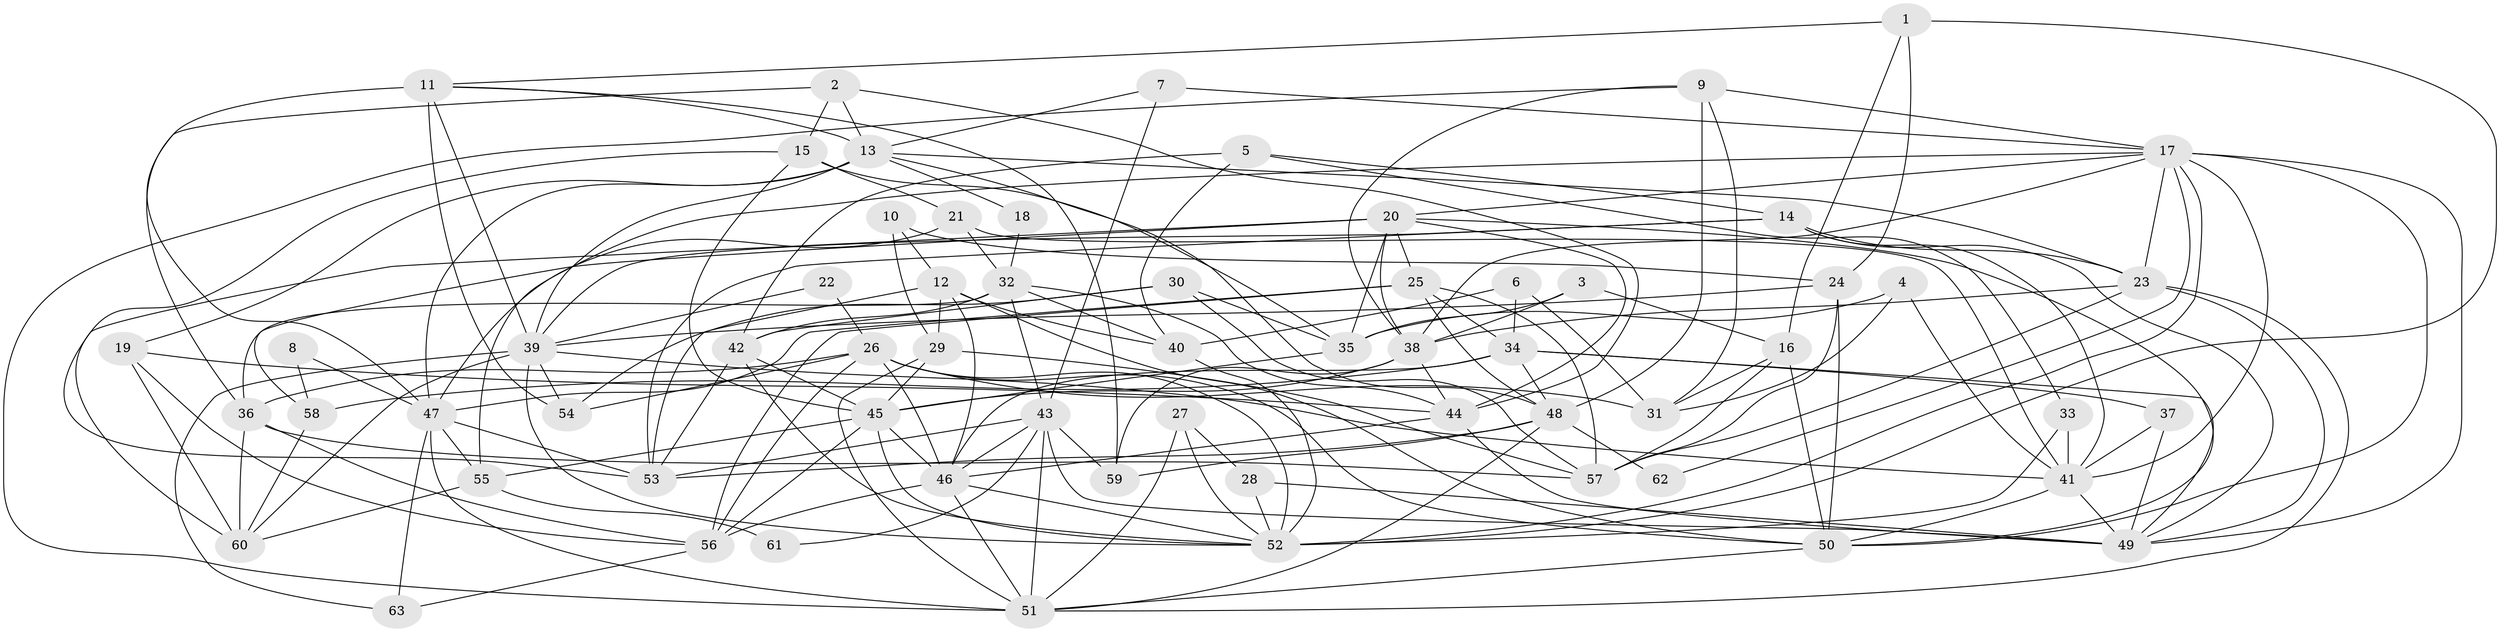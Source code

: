 // original degree distribution, {2: 0.15873015873015872, 6: 0.09523809523809523, 3: 0.23809523809523808, 4: 0.30158730158730157, 5: 0.1349206349206349, 8: 0.015873015873015872, 7: 0.05555555555555555}
// Generated by graph-tools (version 1.1) at 2025/26/03/09/25 03:26:17]
// undirected, 63 vertices, 178 edges
graph export_dot {
graph [start="1"]
  node [color=gray90,style=filled];
  1;
  2;
  3;
  4;
  5;
  6;
  7;
  8;
  9;
  10;
  11;
  12;
  13;
  14;
  15;
  16;
  17;
  18;
  19;
  20;
  21;
  22;
  23;
  24;
  25;
  26;
  27;
  28;
  29;
  30;
  31;
  32;
  33;
  34;
  35;
  36;
  37;
  38;
  39;
  40;
  41;
  42;
  43;
  44;
  45;
  46;
  47;
  48;
  49;
  50;
  51;
  52;
  53;
  54;
  55;
  56;
  57;
  58;
  59;
  60;
  61;
  62;
  63;
  1 -- 11 [weight=1.0];
  1 -- 16 [weight=1.0];
  1 -- 24 [weight=1.0];
  1 -- 52 [weight=1.0];
  2 -- 13 [weight=1.0];
  2 -- 15 [weight=1.0];
  2 -- 36 [weight=1.0];
  2 -- 44 [weight=1.0];
  3 -- 16 [weight=1.0];
  3 -- 35 [weight=1.0];
  3 -- 38 [weight=1.0];
  4 -- 31 [weight=1.0];
  4 -- 35 [weight=1.0];
  4 -- 41 [weight=1.0];
  5 -- 14 [weight=2.0];
  5 -- 33 [weight=1.0];
  5 -- 40 [weight=1.0];
  5 -- 42 [weight=1.0];
  6 -- 31 [weight=1.0];
  6 -- 34 [weight=1.0];
  6 -- 40 [weight=1.0];
  7 -- 13 [weight=1.0];
  7 -- 17 [weight=1.0];
  7 -- 43 [weight=1.0];
  8 -- 47 [weight=1.0];
  8 -- 58 [weight=1.0];
  9 -- 17 [weight=1.0];
  9 -- 31 [weight=1.0];
  9 -- 38 [weight=1.0];
  9 -- 48 [weight=1.0];
  9 -- 51 [weight=1.0];
  10 -- 12 [weight=1.0];
  10 -- 24 [weight=1.0];
  10 -- 29 [weight=1.0];
  11 -- 13 [weight=1.0];
  11 -- 39 [weight=1.0];
  11 -- 47 [weight=1.0];
  11 -- 54 [weight=1.0];
  11 -- 59 [weight=1.0];
  12 -- 29 [weight=1.0];
  12 -- 40 [weight=1.0];
  12 -- 46 [weight=1.0];
  12 -- 50 [weight=1.0];
  12 -- 53 [weight=1.0];
  13 -- 18 [weight=1.0];
  13 -- 19 [weight=1.0];
  13 -- 23 [weight=1.0];
  13 -- 39 [weight=1.0];
  13 -- 47 [weight=1.0];
  13 -- 48 [weight=1.0];
  14 -- 23 [weight=1.0];
  14 -- 39 [weight=1.0];
  14 -- 41 [weight=1.0];
  14 -- 49 [weight=1.0];
  14 -- 53 [weight=1.0];
  15 -- 21 [weight=1.0];
  15 -- 35 [weight=1.0];
  15 -- 45 [weight=1.0];
  15 -- 53 [weight=1.0];
  16 -- 31 [weight=1.0];
  16 -- 50 [weight=1.0];
  16 -- 57 [weight=1.0];
  17 -- 20 [weight=1.0];
  17 -- 23 [weight=1.0];
  17 -- 38 [weight=1.0];
  17 -- 41 [weight=1.0];
  17 -- 49 [weight=1.0];
  17 -- 50 [weight=1.0];
  17 -- 52 [weight=2.0];
  17 -- 55 [weight=1.0];
  17 -- 62 [weight=1.0];
  18 -- 32 [weight=1.0];
  19 -- 44 [weight=1.0];
  19 -- 56 [weight=1.0];
  19 -- 60 [weight=1.0];
  20 -- 25 [weight=1.0];
  20 -- 35 [weight=1.0];
  20 -- 38 [weight=1.0];
  20 -- 44 [weight=1.0];
  20 -- 50 [weight=1.0];
  20 -- 58 [weight=1.0];
  20 -- 60 [weight=1.0];
  21 -- 32 [weight=1.0];
  21 -- 41 [weight=1.0];
  21 -- 47 [weight=1.0];
  22 -- 26 [weight=1.0];
  22 -- 39 [weight=1.0];
  23 -- 38 [weight=1.0];
  23 -- 49 [weight=1.0];
  23 -- 51 [weight=1.0];
  23 -- 57 [weight=1.0];
  24 -- 39 [weight=1.0];
  24 -- 50 [weight=1.0];
  24 -- 57 [weight=1.0];
  25 -- 34 [weight=1.0];
  25 -- 47 [weight=1.0];
  25 -- 48 [weight=1.0];
  25 -- 56 [weight=1.0];
  25 -- 57 [weight=1.0];
  26 -- 31 [weight=1.0];
  26 -- 36 [weight=1.0];
  26 -- 46 [weight=2.0];
  26 -- 50 [weight=1.0];
  26 -- 52 [weight=1.0];
  26 -- 54 [weight=1.0];
  26 -- 56 [weight=1.0];
  27 -- 28 [weight=1.0];
  27 -- 51 [weight=1.0];
  27 -- 52 [weight=1.0];
  28 -- 49 [weight=2.0];
  28 -- 52 [weight=2.0];
  29 -- 45 [weight=1.0];
  29 -- 51 [weight=1.0];
  29 -- 57 [weight=1.0];
  30 -- 35 [weight=1.0];
  30 -- 42 [weight=1.0];
  30 -- 54 [weight=1.0];
  30 -- 57 [weight=1.0];
  32 -- 36 [weight=1.0];
  32 -- 40 [weight=1.0];
  32 -- 42 [weight=1.0];
  32 -- 43 [weight=1.0];
  32 -- 44 [weight=1.0];
  33 -- 41 [weight=1.0];
  33 -- 52 [weight=2.0];
  34 -- 37 [weight=1.0];
  34 -- 46 [weight=1.0];
  34 -- 48 [weight=1.0];
  34 -- 49 [weight=1.0];
  34 -- 58 [weight=1.0];
  35 -- 45 [weight=1.0];
  36 -- 56 [weight=1.0];
  36 -- 57 [weight=1.0];
  36 -- 60 [weight=1.0];
  37 -- 41 [weight=1.0];
  37 -- 49 [weight=1.0];
  38 -- 44 [weight=1.0];
  38 -- 45 [weight=1.0];
  38 -- 59 [weight=1.0];
  39 -- 41 [weight=1.0];
  39 -- 52 [weight=1.0];
  39 -- 54 [weight=1.0];
  39 -- 60 [weight=1.0];
  39 -- 63 [weight=1.0];
  40 -- 52 [weight=1.0];
  41 -- 49 [weight=1.0];
  41 -- 50 [weight=1.0];
  42 -- 45 [weight=1.0];
  42 -- 52 [weight=1.0];
  42 -- 53 [weight=1.0];
  43 -- 46 [weight=1.0];
  43 -- 49 [weight=1.0];
  43 -- 51 [weight=1.0];
  43 -- 53 [weight=1.0];
  43 -- 59 [weight=1.0];
  43 -- 61 [weight=1.0];
  44 -- 46 [weight=1.0];
  44 -- 49 [weight=1.0];
  45 -- 46 [weight=2.0];
  45 -- 52 [weight=1.0];
  45 -- 55 [weight=1.0];
  45 -- 56 [weight=1.0];
  46 -- 51 [weight=1.0];
  46 -- 52 [weight=1.0];
  46 -- 56 [weight=1.0];
  47 -- 51 [weight=1.0];
  47 -- 53 [weight=1.0];
  47 -- 55 [weight=2.0];
  47 -- 63 [weight=1.0];
  48 -- 51 [weight=1.0];
  48 -- 53 [weight=1.0];
  48 -- 59 [weight=1.0];
  48 -- 62 [weight=2.0];
  50 -- 51 [weight=1.0];
  55 -- 60 [weight=1.0];
  55 -- 61 [weight=1.0];
  56 -- 63 [weight=1.0];
  58 -- 60 [weight=1.0];
}
